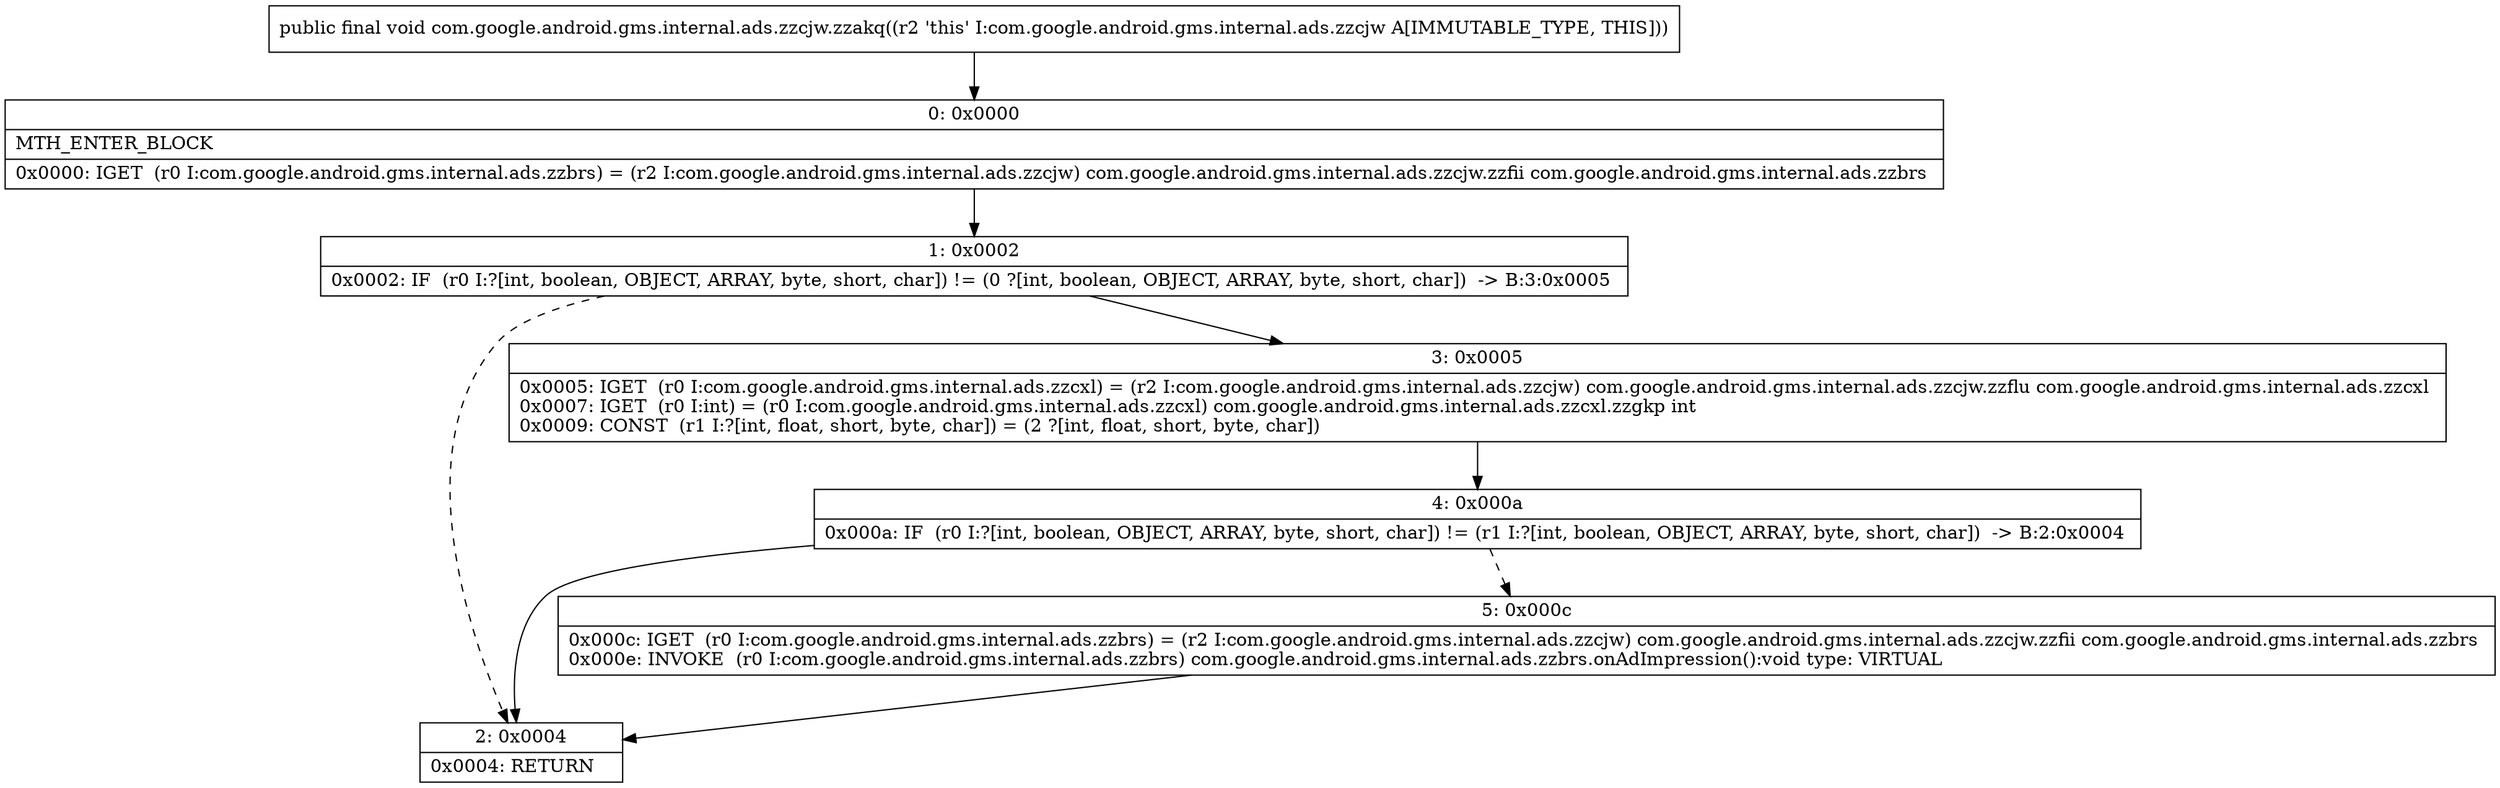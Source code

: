 digraph "CFG forcom.google.android.gms.internal.ads.zzcjw.zzakq()V" {
Node_0 [shape=record,label="{0\:\ 0x0000|MTH_ENTER_BLOCK\l|0x0000: IGET  (r0 I:com.google.android.gms.internal.ads.zzbrs) = (r2 I:com.google.android.gms.internal.ads.zzcjw) com.google.android.gms.internal.ads.zzcjw.zzfii com.google.android.gms.internal.ads.zzbrs \l}"];
Node_1 [shape=record,label="{1\:\ 0x0002|0x0002: IF  (r0 I:?[int, boolean, OBJECT, ARRAY, byte, short, char]) != (0 ?[int, boolean, OBJECT, ARRAY, byte, short, char])  \-\> B:3:0x0005 \l}"];
Node_2 [shape=record,label="{2\:\ 0x0004|0x0004: RETURN   \l}"];
Node_3 [shape=record,label="{3\:\ 0x0005|0x0005: IGET  (r0 I:com.google.android.gms.internal.ads.zzcxl) = (r2 I:com.google.android.gms.internal.ads.zzcjw) com.google.android.gms.internal.ads.zzcjw.zzflu com.google.android.gms.internal.ads.zzcxl \l0x0007: IGET  (r0 I:int) = (r0 I:com.google.android.gms.internal.ads.zzcxl) com.google.android.gms.internal.ads.zzcxl.zzgkp int \l0x0009: CONST  (r1 I:?[int, float, short, byte, char]) = (2 ?[int, float, short, byte, char]) \l}"];
Node_4 [shape=record,label="{4\:\ 0x000a|0x000a: IF  (r0 I:?[int, boolean, OBJECT, ARRAY, byte, short, char]) != (r1 I:?[int, boolean, OBJECT, ARRAY, byte, short, char])  \-\> B:2:0x0004 \l}"];
Node_5 [shape=record,label="{5\:\ 0x000c|0x000c: IGET  (r0 I:com.google.android.gms.internal.ads.zzbrs) = (r2 I:com.google.android.gms.internal.ads.zzcjw) com.google.android.gms.internal.ads.zzcjw.zzfii com.google.android.gms.internal.ads.zzbrs \l0x000e: INVOKE  (r0 I:com.google.android.gms.internal.ads.zzbrs) com.google.android.gms.internal.ads.zzbrs.onAdImpression():void type: VIRTUAL \l}"];
MethodNode[shape=record,label="{public final void com.google.android.gms.internal.ads.zzcjw.zzakq((r2 'this' I:com.google.android.gms.internal.ads.zzcjw A[IMMUTABLE_TYPE, THIS])) }"];
MethodNode -> Node_0;
Node_0 -> Node_1;
Node_1 -> Node_2[style=dashed];
Node_1 -> Node_3;
Node_3 -> Node_4;
Node_4 -> Node_2;
Node_4 -> Node_5[style=dashed];
Node_5 -> Node_2;
}

